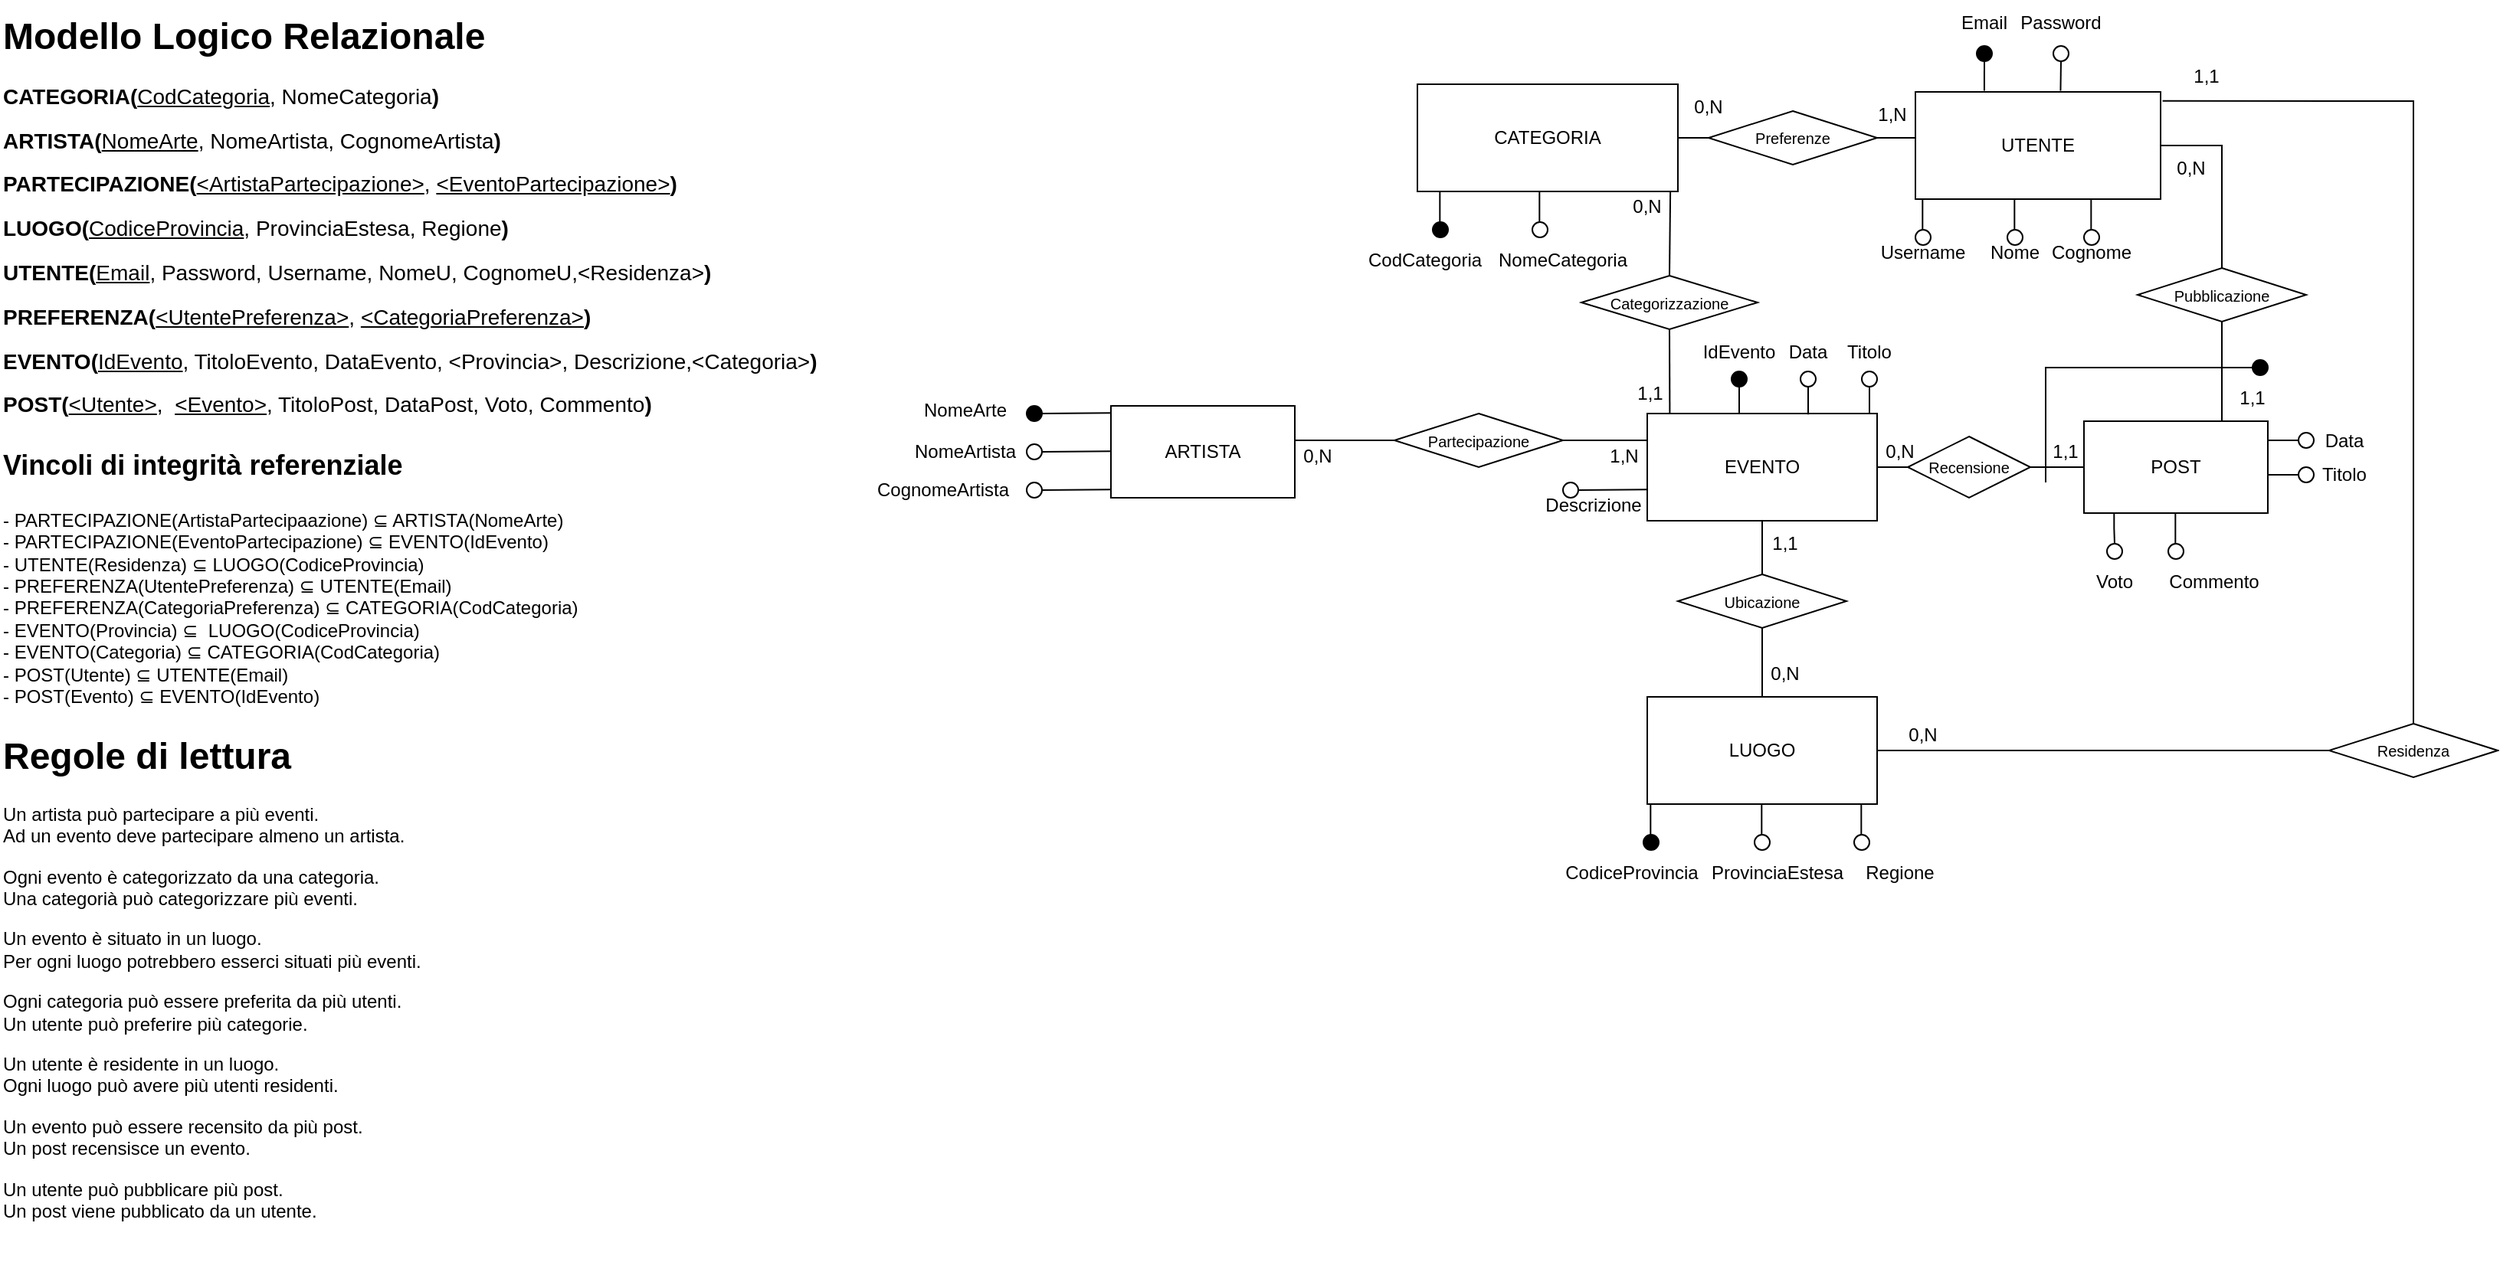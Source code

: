 <mxfile version="26.2.12">
  <diagram name="Pagina-1" id="BPavdeduB72e0fLUwRKr">
    <mxGraphModel dx="2043" dy="460" grid="1" gridSize="10" guides="1" tooltips="1" connect="1" arrows="1" fold="1" page="1" pageScale="1" pageWidth="1169" pageHeight="827" math="0" shadow="0">
      <root>
        <mxCell id="0" />
        <mxCell id="1" parent="0" />
        <mxCell id="Yd3ec5MEqcawKA09kIlU-3" value="EVENTO" style="whiteSpace=wrap;html=1;align=center;" parent="1" vertex="1">
          <mxGeometry x="415" y="345" width="150" height="70" as="geometry" />
        </mxCell>
        <mxCell id="Yd3ec5MEqcawKA09kIlU-7" value="" style="endArrow=none;html=1;rounded=0;entryX=0.7;entryY=0.009;entryDx=0;entryDy=0;entryPerimeter=0;" parent="1" source="Yd3ec5MEqcawKA09kIlU-8" target="Yd3ec5MEqcawKA09kIlU-3" edge="1">
          <mxGeometry width="50" height="50" relative="1" as="geometry">
            <mxPoint x="519.66" y="435" as="sourcePoint" />
            <mxPoint x="519.66" y="415" as="targetPoint" />
            <Array as="points" />
          </mxGeometry>
        </mxCell>
        <mxCell id="Yd3ec5MEqcawKA09kIlU-8" value="" style="ellipse;whiteSpace=wrap;html=1;aspect=fixed;" parent="1" vertex="1">
          <mxGeometry x="515" y="317.5" width="10" height="10" as="geometry" />
        </mxCell>
        <mxCell id="Yd3ec5MEqcawKA09kIlU-9" value="Data" style="text;html=1;align=center;verticalAlign=middle;whiteSpace=wrap;rounded=0;" parent="1" vertex="1">
          <mxGeometry x="490" y="290" width="60" height="30" as="geometry" />
        </mxCell>
        <mxCell id="Yd3ec5MEqcawKA09kIlU-10" value="" style="endArrow=none;html=1;rounded=0;" parent="1" edge="1">
          <mxGeometry width="50" height="50" relative="1" as="geometry">
            <mxPoint x="560" y="345" as="sourcePoint" />
            <mxPoint x="560" y="325" as="targetPoint" />
            <Array as="points">
              <mxPoint x="560" y="335" />
            </Array>
          </mxGeometry>
        </mxCell>
        <mxCell id="Yd3ec5MEqcawKA09kIlU-11" value="" style="ellipse;whiteSpace=wrap;html=1;aspect=fixed;" parent="1" vertex="1">
          <mxGeometry x="555" y="317.5" width="10" height="10" as="geometry" />
        </mxCell>
        <mxCell id="Yd3ec5MEqcawKA09kIlU-12" value="Titolo" style="text;html=1;align=center;verticalAlign=middle;whiteSpace=wrap;rounded=0;" parent="1" vertex="1">
          <mxGeometry x="530" y="290" width="60" height="30" as="geometry" />
        </mxCell>
        <mxCell id="Yd3ec5MEqcawKA09kIlU-13" value="CATEGORIA" style="rounded=0;whiteSpace=wrap;html=1;" parent="1" vertex="1">
          <mxGeometry x="265" y="130" width="170" height="70" as="geometry" />
        </mxCell>
        <mxCell id="Yd3ec5MEqcawKA09kIlU-14" value="" style="endArrow=none;html=1;rounded=0;" parent="1" edge="1">
          <mxGeometry width="50" height="50" relative="1" as="geometry">
            <mxPoint x="279.66" y="220" as="sourcePoint" />
            <mxPoint x="279.66" y="200" as="targetPoint" />
            <Array as="points">
              <mxPoint x="279.66" y="210" />
            </Array>
          </mxGeometry>
        </mxCell>
        <mxCell id="Yd3ec5MEqcawKA09kIlU-15" value="" style="ellipse;whiteSpace=wrap;html=1;aspect=fixed;gradientColor=none;fillColor=#000000;" parent="1" vertex="1">
          <mxGeometry x="275" y="220" width="10" height="10" as="geometry" />
        </mxCell>
        <mxCell id="Yd3ec5MEqcawKA09kIlU-16" value="CodCategoria" style="text;html=1;align=center;verticalAlign=middle;whiteSpace=wrap;rounded=0;" parent="1" vertex="1">
          <mxGeometry x="240" y="230" width="60" height="30" as="geometry" />
        </mxCell>
        <mxCell id="Yd3ec5MEqcawKA09kIlU-17" value="" style="endArrow=none;html=1;rounded=0;" parent="1" edge="1">
          <mxGeometry width="50" height="50" relative="1" as="geometry">
            <mxPoint x="344.66" y="220" as="sourcePoint" />
            <mxPoint x="344.66" y="200" as="targetPoint" />
            <Array as="points">
              <mxPoint x="344.66" y="210" />
            </Array>
          </mxGeometry>
        </mxCell>
        <mxCell id="Yd3ec5MEqcawKA09kIlU-18" value="" style="ellipse;whiteSpace=wrap;html=1;aspect=fixed;" parent="1" vertex="1">
          <mxGeometry x="340" y="220" width="10" height="10" as="geometry" />
        </mxCell>
        <mxCell id="Yd3ec5MEqcawKA09kIlU-19" value="NomeCategoria" style="text;html=1;align=center;verticalAlign=middle;whiteSpace=wrap;rounded=0;" parent="1" vertex="1">
          <mxGeometry x="330" y="230" width="60" height="30" as="geometry" />
        </mxCell>
        <mxCell id="Yd3ec5MEqcawKA09kIlU-20" value="UTENTE" style="rounded=0;whiteSpace=wrap;html=1;" parent="1" vertex="1">
          <mxGeometry x="590" y="135" width="160" height="70" as="geometry" />
        </mxCell>
        <mxCell id="Yd3ec5MEqcawKA09kIlU-21" value="" style="endArrow=none;html=1;rounded=0;" parent="1" edge="1">
          <mxGeometry width="50" height="50" relative="1" as="geometry">
            <mxPoint x="475" y="345" as="sourcePoint" />
            <mxPoint x="475" y="325" as="targetPoint" />
            <Array as="points">
              <mxPoint x="475" y="335" />
              <mxPoint x="475" y="330" />
            </Array>
          </mxGeometry>
        </mxCell>
        <mxCell id="Yd3ec5MEqcawKA09kIlU-22" value="" style="ellipse;whiteSpace=wrap;html=1;aspect=fixed;gradientColor=none;fillColor=#000000;" parent="1" vertex="1">
          <mxGeometry x="470" y="317.5" width="10" height="10" as="geometry" />
        </mxCell>
        <mxCell id="Yd3ec5MEqcawKA09kIlU-24" value="" style="ellipse;whiteSpace=wrap;html=1;aspect=fixed;" parent="1" vertex="1">
          <mxGeometry x="360" y="390" width="10" height="10" as="geometry" />
        </mxCell>
        <mxCell id="Yd3ec5MEqcawKA09kIlU-26" value="" style="endArrow=none;html=1;rounded=0;entryX=0;entryY=0.562;entryDx=0;entryDy=0;entryPerimeter=0;exitX=1;exitY=0.5;exitDx=0;exitDy=0;" parent="1" source="Yd3ec5MEqcawKA09kIlU-24" edge="1">
          <mxGeometry width="50" height="50" relative="1" as="geometry">
            <mxPoint x="380" y="395.33" as="sourcePoint" />
            <mxPoint x="415" y="394.67" as="targetPoint" />
          </mxGeometry>
        </mxCell>
        <mxCell id="Yd3ec5MEqcawKA09kIlU-27" value="Descrizione" style="text;html=1;align=center;verticalAlign=middle;whiteSpace=wrap;rounded=0;" parent="1" vertex="1">
          <mxGeometry x="350" y="390" width="60" height="30" as="geometry" />
        </mxCell>
        <mxCell id="Yd3ec5MEqcawKA09kIlU-28" value="IdEvento" style="text;html=1;align=center;verticalAlign=middle;whiteSpace=wrap;rounded=0;" parent="1" vertex="1">
          <mxGeometry x="445" y="290" width="60" height="30" as="geometry" />
        </mxCell>
        <mxCell id="Yd3ec5MEqcawKA09kIlU-29" value="" style="endArrow=none;html=1;rounded=0;" parent="1" edge="1">
          <mxGeometry width="50" height="50" relative="1" as="geometry">
            <mxPoint x="594.66" y="225" as="sourcePoint" />
            <mxPoint x="594.66" y="205" as="targetPoint" />
            <Array as="points">
              <mxPoint x="594.66" y="215" />
            </Array>
          </mxGeometry>
        </mxCell>
        <mxCell id="Yd3ec5MEqcawKA09kIlU-30" value="" style="ellipse;whiteSpace=wrap;html=1;aspect=fixed;" parent="1" vertex="1">
          <mxGeometry x="590" y="225" width="10" height="10" as="geometry" />
        </mxCell>
        <mxCell id="Yd3ec5MEqcawKA09kIlU-31" value="Username" style="text;html=1;align=center;verticalAlign=middle;whiteSpace=wrap;rounded=0;" parent="1" vertex="1">
          <mxGeometry x="565" y="225" width="60" height="30" as="geometry" />
        </mxCell>
        <mxCell id="Yd3ec5MEqcawKA09kIlU-32" value="" style="endArrow=none;html=1;rounded=0;" parent="1" edge="1">
          <mxGeometry width="50" height="50" relative="1" as="geometry">
            <mxPoint x="654.66" y="225" as="sourcePoint" />
            <mxPoint x="654.66" y="205" as="targetPoint" />
            <Array as="points">
              <mxPoint x="654.66" y="215" />
            </Array>
          </mxGeometry>
        </mxCell>
        <mxCell id="Yd3ec5MEqcawKA09kIlU-33" value="" style="ellipse;whiteSpace=wrap;html=1;aspect=fixed;" parent="1" vertex="1">
          <mxGeometry x="650" y="225" width="10" height="10" as="geometry" />
        </mxCell>
        <mxCell id="Yd3ec5MEqcawKA09kIlU-34" value="" style="endArrow=none;html=1;rounded=0;" parent="1" edge="1">
          <mxGeometry width="50" height="50" relative="1" as="geometry">
            <mxPoint x="704.66" y="225" as="sourcePoint" />
            <mxPoint x="704.66" y="205" as="targetPoint" />
            <Array as="points">
              <mxPoint x="704.66" y="215" />
            </Array>
          </mxGeometry>
        </mxCell>
        <mxCell id="Yd3ec5MEqcawKA09kIlU-35" value="" style="ellipse;whiteSpace=wrap;html=1;aspect=fixed;" parent="1" vertex="1">
          <mxGeometry x="700" y="225" width="10" height="10" as="geometry" />
        </mxCell>
        <mxCell id="Yd3ec5MEqcawKA09kIlU-36" value="Nome" style="text;html=1;align=center;verticalAlign=middle;whiteSpace=wrap;rounded=0;" parent="1" vertex="1">
          <mxGeometry x="625" y="225" width="60" height="30" as="geometry" />
        </mxCell>
        <mxCell id="Yd3ec5MEqcawKA09kIlU-37" value="Cognome" style="text;html=1;align=center;verticalAlign=middle;whiteSpace=wrap;rounded=0;" parent="1" vertex="1">
          <mxGeometry x="675" y="225" width="60" height="30" as="geometry" />
        </mxCell>
        <mxCell id="Yd3ec5MEqcawKA09kIlU-40" value="" style="ellipse;whiteSpace=wrap;html=1;aspect=fixed;" parent="1" vertex="1">
          <mxGeometry x="680" y="105" width="10" height="10" as="geometry" />
        </mxCell>
        <mxCell id="Yd3ec5MEqcawKA09kIlU-41" value="Password" style="text;html=1;align=center;verticalAlign=middle;whiteSpace=wrap;rounded=0;" parent="1" vertex="1">
          <mxGeometry x="655" y="75" width="60" height="30" as="geometry" />
        </mxCell>
        <mxCell id="Yd3ec5MEqcawKA09kIlU-42" value="" style="ellipse;whiteSpace=wrap;html=1;aspect=fixed;fillColor=#000000;" parent="1" vertex="1">
          <mxGeometry x="630" y="105" width="10" height="10" as="geometry" />
        </mxCell>
        <mxCell id="Yd3ec5MEqcawKA09kIlU-43" value="Email" style="text;html=1;align=center;verticalAlign=middle;whiteSpace=wrap;rounded=0;" parent="1" vertex="1">
          <mxGeometry x="605" y="75" width="60" height="30" as="geometry" />
        </mxCell>
        <mxCell id="Yd3ec5MEqcawKA09kIlU-44" value="" style="endArrow=none;html=1;rounded=0;entryX=0.5;entryY=1;entryDx=0;entryDy=0;exitX=0.592;exitY=-0.01;exitDx=0;exitDy=0;exitPerimeter=0;" parent="1" source="Yd3ec5MEqcawKA09kIlU-20" target="Yd3ec5MEqcawKA09kIlU-40" edge="1">
          <mxGeometry width="50" height="50" relative="1" as="geometry">
            <mxPoint x="710" y="175" as="sourcePoint" />
            <mxPoint x="760" y="125" as="targetPoint" />
          </mxGeometry>
        </mxCell>
        <mxCell id="Yd3ec5MEqcawKA09kIlU-45" value="" style="endArrow=none;html=1;rounded=0;entryX=0.5;entryY=1;entryDx=0;entryDy=0;exitX=0.281;exitY=-0.01;exitDx=0;exitDy=0;exitPerimeter=0;" parent="1" source="Yd3ec5MEqcawKA09kIlU-20" target="Yd3ec5MEqcawKA09kIlU-42" edge="1">
          <mxGeometry width="50" height="50" relative="1" as="geometry">
            <mxPoint x="710" y="175" as="sourcePoint" />
            <mxPoint x="760" y="125" as="targetPoint" />
          </mxGeometry>
        </mxCell>
        <mxCell id="Yd3ec5MEqcawKA09kIlU-46" value="POST" style="rounded=0;whiteSpace=wrap;html=1;" parent="1" vertex="1">
          <mxGeometry x="700" y="350" width="120" height="60" as="geometry" />
        </mxCell>
        <mxCell id="Yd3ec5MEqcawKA09kIlU-47" value="Voto" style="text;html=1;align=center;verticalAlign=middle;whiteSpace=wrap;rounded=0;" parent="1" vertex="1">
          <mxGeometry x="690" y="440" width="60" height="30" as="geometry" />
        </mxCell>
        <mxCell id="Yd3ec5MEqcawKA09kIlU-49" value="Data" style="text;html=1;align=center;verticalAlign=middle;whiteSpace=wrap;rounded=0;" parent="1" vertex="1">
          <mxGeometry x="840" y="347.5" width="60" height="30" as="geometry" />
        </mxCell>
        <mxCell id="Yd3ec5MEqcawKA09kIlU-52" value="" style="endArrow=none;html=1;rounded=0;" parent="1" source="Yd3ec5MEqcawKA09kIlU-53" edge="1">
          <mxGeometry width="50" height="50" relative="1" as="geometry">
            <mxPoint x="719.66" y="430" as="sourcePoint" />
            <mxPoint x="719.66" y="410" as="targetPoint" />
            <Array as="points">
              <mxPoint x="719.66" y="420" />
            </Array>
          </mxGeometry>
        </mxCell>
        <mxCell id="Yd3ec5MEqcawKA09kIlU-53" value="" style="ellipse;whiteSpace=wrap;html=1;aspect=fixed;" parent="1" vertex="1">
          <mxGeometry x="715" y="430" width="10" height="10" as="geometry" />
        </mxCell>
        <mxCell id="Yd3ec5MEqcawKA09kIlU-54" value="" style="endArrow=none;html=1;rounded=0;" parent="1" edge="1">
          <mxGeometry width="50" height="50" relative="1" as="geometry">
            <mxPoint x="759.66" y="430" as="sourcePoint" />
            <mxPoint x="759.66" y="410" as="targetPoint" />
            <Array as="points">
              <mxPoint x="759.66" y="420" />
            </Array>
          </mxGeometry>
        </mxCell>
        <mxCell id="Yd3ec5MEqcawKA09kIlU-55" value="" style="ellipse;whiteSpace=wrap;html=1;aspect=fixed;" parent="1" vertex="1">
          <mxGeometry x="755" y="430" width="10" height="10" as="geometry" />
        </mxCell>
        <mxCell id="Yd3ec5MEqcawKA09kIlU-56" value="ARTISTA" style="rounded=0;whiteSpace=wrap;html=1;" parent="1" vertex="1">
          <mxGeometry x="65" y="340" width="120" height="60" as="geometry" />
        </mxCell>
        <mxCell id="Yd3ec5MEqcawKA09kIlU-57" value="NomeArtista" style="text;html=1;align=center;verticalAlign=middle;whiteSpace=wrap;rounded=0;" parent="1" vertex="1">
          <mxGeometry x="-60" y="355" width="60" height="30" as="geometry" />
        </mxCell>
        <mxCell id="Yd3ec5MEqcawKA09kIlU-58" value="CognomeArtista" style="text;html=1;align=center;verticalAlign=middle;resizable=0;points=[];autosize=1;strokeColor=none;fillColor=none;" parent="1" vertex="1">
          <mxGeometry x="-100" y="380" width="110" height="30" as="geometry" />
        </mxCell>
        <mxCell id="Yd3ec5MEqcawKA09kIlU-59" value="&lt;div&gt;NomeArte&lt;/div&gt;" style="text;html=1;align=center;verticalAlign=middle;whiteSpace=wrap;rounded=0;" parent="1" vertex="1">
          <mxGeometry x="-60" y="327.5" width="60" height="30" as="geometry" />
        </mxCell>
        <mxCell id="Yd3ec5MEqcawKA09kIlU-60" value="" style="ellipse;whiteSpace=wrap;html=1;aspect=fixed;fillColor=#000000;" parent="1" vertex="1">
          <mxGeometry x="10" y="340" width="10" height="10" as="geometry" />
        </mxCell>
        <mxCell id="Yd3ec5MEqcawKA09kIlU-61" value="" style="endArrow=none;html=1;rounded=0;entryX=0;entryY=0.562;entryDx=0;entryDy=0;entryPerimeter=0;exitX=1;exitY=0.5;exitDx=0;exitDy=0;" parent="1" source="Yd3ec5MEqcawKA09kIlU-60" edge="1">
          <mxGeometry width="50" height="50" relative="1" as="geometry">
            <mxPoint x="30" y="345.33" as="sourcePoint" />
            <mxPoint x="65" y="344.67" as="targetPoint" />
          </mxGeometry>
        </mxCell>
        <mxCell id="Yd3ec5MEqcawKA09kIlU-62" value="" style="ellipse;whiteSpace=wrap;html=1;aspect=fixed;" parent="1" vertex="1">
          <mxGeometry x="10" y="365" width="10" height="10" as="geometry" />
        </mxCell>
        <mxCell id="Yd3ec5MEqcawKA09kIlU-63" value="" style="endArrow=none;html=1;rounded=0;entryX=0;entryY=0.562;entryDx=0;entryDy=0;entryPerimeter=0;exitX=1;exitY=0.5;exitDx=0;exitDy=0;" parent="1" source="Yd3ec5MEqcawKA09kIlU-62" edge="1">
          <mxGeometry width="50" height="50" relative="1" as="geometry">
            <mxPoint x="30" y="370.33" as="sourcePoint" />
            <mxPoint x="65" y="369.67" as="targetPoint" />
          </mxGeometry>
        </mxCell>
        <mxCell id="Yd3ec5MEqcawKA09kIlU-64" value="" style="ellipse;whiteSpace=wrap;html=1;aspect=fixed;" parent="1" vertex="1">
          <mxGeometry x="10" y="390" width="10" height="10" as="geometry" />
        </mxCell>
        <mxCell id="Yd3ec5MEqcawKA09kIlU-65" value="" style="endArrow=none;html=1;rounded=0;entryX=0;entryY=0.562;entryDx=0;entryDy=0;entryPerimeter=0;exitX=1;exitY=0.5;exitDx=0;exitDy=0;" parent="1" source="Yd3ec5MEqcawKA09kIlU-64" edge="1">
          <mxGeometry width="50" height="50" relative="1" as="geometry">
            <mxPoint x="30" y="395.33" as="sourcePoint" />
            <mxPoint x="65" y="394.67" as="targetPoint" />
          </mxGeometry>
        </mxCell>
        <mxCell id="Yd3ec5MEqcawKA09kIlU-66" value="Partecipazione" style="rhombus;whiteSpace=wrap;html=1;fontSize=10;" parent="1" vertex="1">
          <mxGeometry x="250" y="345" width="110" height="35" as="geometry" />
        </mxCell>
        <mxCell id="Yd3ec5MEqcawKA09kIlU-68" value="" style="endArrow=none;html=1;rounded=0;entryX=0;entryY=0.25;entryDx=0;entryDy=0;exitX=1;exitY=0.5;exitDx=0;exitDy=0;" parent="1" source="Yd3ec5MEqcawKA09kIlU-66" target="Yd3ec5MEqcawKA09kIlU-3" edge="1">
          <mxGeometry width="50" height="50" relative="1" as="geometry">
            <mxPoint x="350" y="360" as="sourcePoint" />
            <mxPoint x="400" y="310" as="targetPoint" />
          </mxGeometry>
        </mxCell>
        <mxCell id="Yd3ec5MEqcawKA09kIlU-69" value="" style="endArrow=none;html=1;rounded=0;exitX=0;exitY=0.5;exitDx=0;exitDy=0;entryX=1.003;entryY=0.376;entryDx=0;entryDy=0;entryPerimeter=0;" parent="1" source="Yd3ec5MEqcawKA09kIlU-66" target="Yd3ec5MEqcawKA09kIlU-56" edge="1">
          <mxGeometry width="50" height="50" relative="1" as="geometry">
            <mxPoint x="215" y="362.5" as="sourcePoint" />
            <mxPoint x="430" y="260" as="targetPoint" />
          </mxGeometry>
        </mxCell>
        <mxCell id="Yd3ec5MEqcawKA09kIlU-70" value="0,N" style="text;html=1;align=center;verticalAlign=middle;whiteSpace=wrap;rounded=0;" parent="1" vertex="1">
          <mxGeometry x="170" y="357.5" width="60" height="30" as="geometry" />
        </mxCell>
        <mxCell id="Yd3ec5MEqcawKA09kIlU-71" value="1,N" style="text;html=1;align=center;verticalAlign=middle;whiteSpace=wrap;rounded=0;" parent="1" vertex="1">
          <mxGeometry x="370" y="357.5" width="60" height="30" as="geometry" />
        </mxCell>
        <mxCell id="Yd3ec5MEqcawKA09kIlU-72" value="Categorizzazione" style="rhombus;whiteSpace=wrap;html=1;fontSize=10;" parent="1" vertex="1">
          <mxGeometry x="372" y="255" width="115" height="35" as="geometry" />
        </mxCell>
        <mxCell id="Yd3ec5MEqcawKA09kIlU-73" value="" style="endArrow=none;html=1;rounded=0;exitX=0.5;exitY=1;exitDx=0;exitDy=0;entryX=0.098;entryY=-0.007;entryDx=0;entryDy=0;entryPerimeter=0;" parent="1" source="Yd3ec5MEqcawKA09kIlU-72" target="Yd3ec5MEqcawKA09kIlU-3" edge="1">
          <mxGeometry width="50" height="50" relative="1" as="geometry">
            <mxPoint x="440" y="310" as="sourcePoint" />
            <mxPoint x="460" y="340" as="targetPoint" />
          </mxGeometry>
        </mxCell>
        <mxCell id="Yd3ec5MEqcawKA09kIlU-74" value="" style="endArrow=none;html=1;rounded=0;exitX=0.5;exitY=0;exitDx=0;exitDy=0;entryX=0.971;entryY=1.002;entryDx=0;entryDy=0;entryPerimeter=0;" parent="1" source="Yd3ec5MEqcawKA09kIlU-72" target="Yd3ec5MEqcawKA09kIlU-13" edge="1">
          <mxGeometry width="50" height="50" relative="1" as="geometry">
            <mxPoint x="440" y="310" as="sourcePoint" />
            <mxPoint x="410" y="220" as="targetPoint" />
          </mxGeometry>
        </mxCell>
        <mxCell id="Yd3ec5MEqcawKA09kIlU-75" value="0,N" style="text;html=1;align=center;verticalAlign=middle;whiteSpace=wrap;rounded=0;" parent="1" vertex="1">
          <mxGeometry x="385" y="195" width="60" height="30" as="geometry" />
        </mxCell>
        <mxCell id="Yd3ec5MEqcawKA09kIlU-76" value="1,1" style="text;html=1;align=center;verticalAlign=middle;whiteSpace=wrap;rounded=0;" parent="1" vertex="1">
          <mxGeometry x="387" y="317" width="60" height="30" as="geometry" />
        </mxCell>
        <mxCell id="Yd3ec5MEqcawKA09kIlU-77" value="&lt;font size=&quot;1&quot;&gt;Preferenze&lt;/font&gt;" style="rhombus;whiteSpace=wrap;html=1;" parent="1" vertex="1">
          <mxGeometry x="455" y="147.5" width="110" height="35" as="geometry" />
        </mxCell>
        <mxCell id="Yd3ec5MEqcawKA09kIlU-78" value="" style="endArrow=none;html=1;rounded=0;entryX=0;entryY=0.5;entryDx=0;entryDy=0;exitX=1;exitY=0.5;exitDx=0;exitDy=0;" parent="1" source="Yd3ec5MEqcawKA09kIlU-13" target="Yd3ec5MEqcawKA09kIlU-77" edge="1">
          <mxGeometry width="50" height="50" relative="1" as="geometry">
            <mxPoint x="440" y="170" as="sourcePoint" />
            <mxPoint x="490" y="140" as="targetPoint" />
          </mxGeometry>
        </mxCell>
        <mxCell id="Yd3ec5MEqcawKA09kIlU-79" value="" style="endArrow=none;html=1;rounded=0;entryX=0.75;entryY=1;entryDx=0;entryDy=0;exitX=1;exitY=0.5;exitDx=0;exitDy=0;" parent="1" source="Yd3ec5MEqcawKA09kIlU-77" target="Yd3ec5MEqcawKA09kIlU-81" edge="1">
          <mxGeometry width="50" height="50" relative="1" as="geometry">
            <mxPoint x="440" y="190" as="sourcePoint" />
            <mxPoint x="490" y="140" as="targetPoint" />
          </mxGeometry>
        </mxCell>
        <mxCell id="Yd3ec5MEqcawKA09kIlU-81" value="1,N" style="text;html=1;align=center;verticalAlign=middle;whiteSpace=wrap;rounded=0;" parent="1" vertex="1">
          <mxGeometry x="545" y="135" width="60" height="30" as="geometry" />
        </mxCell>
        <mxCell id="Yd3ec5MEqcawKA09kIlU-82" value="0,N" style="text;html=1;align=center;verticalAlign=middle;whiteSpace=wrap;rounded=0;" parent="1" vertex="1">
          <mxGeometry x="425" y="130" width="60" height="30" as="geometry" />
        </mxCell>
        <mxCell id="Yd3ec5MEqcawKA09kIlU-83" value="" style="endArrow=none;html=1;rounded=0;entryX=1;entryY=0.5;entryDx=0;entryDy=0;exitX=0.5;exitY=0;exitDx=0;exitDy=0;" parent="1" source="Yd3ec5MEqcawKA09kIlU-84" target="Yd3ec5MEqcawKA09kIlU-20" edge="1">
          <mxGeometry width="50" height="50" relative="1" as="geometry">
            <mxPoint x="770" y="257.5" as="sourcePoint" />
            <mxPoint x="770" y="202.5" as="targetPoint" />
            <Array as="points">
              <mxPoint x="790" y="210" />
              <mxPoint x="790" y="170" />
            </Array>
          </mxGeometry>
        </mxCell>
        <mxCell id="Yd3ec5MEqcawKA09kIlU-84" value="Pubblicazione" style="rhombus;whiteSpace=wrap;html=1;fontSize=10;" parent="1" vertex="1">
          <mxGeometry x="735" y="250" width="110" height="35" as="geometry" />
        </mxCell>
        <mxCell id="Yd3ec5MEqcawKA09kIlU-85" value="" style="endArrow=none;html=1;rounded=0;entryX=0.5;entryY=1;entryDx=0;entryDy=0;exitX=0.75;exitY=0;exitDx=0;exitDy=0;" parent="1" source="Yd3ec5MEqcawKA09kIlU-46" target="Yd3ec5MEqcawKA09kIlU-84" edge="1">
          <mxGeometry width="50" height="50" relative="1" as="geometry">
            <mxPoint x="460" y="310" as="sourcePoint" />
            <mxPoint x="510" y="260" as="targetPoint" />
          </mxGeometry>
        </mxCell>
        <mxCell id="Yd3ec5MEqcawKA09kIlU-86" value="0,N" style="text;html=1;align=center;verticalAlign=middle;whiteSpace=wrap;rounded=0;" parent="1" vertex="1">
          <mxGeometry x="740" y="170" width="60" height="30" as="geometry" />
        </mxCell>
        <mxCell id="Yd3ec5MEqcawKA09kIlU-87" value="1,1" style="text;html=1;align=center;verticalAlign=middle;whiteSpace=wrap;rounded=0;" parent="1" vertex="1">
          <mxGeometry x="780" y="320" width="60" height="30" as="geometry" />
        </mxCell>
        <mxCell id="Yd3ec5MEqcawKA09kIlU-88" value="Recensione" style="rhombus;whiteSpace=wrap;html=1;fontSize=10;" parent="1" vertex="1">
          <mxGeometry x="585" y="360" width="80" height="40" as="geometry" />
        </mxCell>
        <mxCell id="Yd3ec5MEqcawKA09kIlU-89" value="" style="endArrow=none;html=1;rounded=0;entryX=0;entryY=0.5;entryDx=0;entryDy=0;exitX=1;exitY=0.5;exitDx=0;exitDy=0;" parent="1" source="Yd3ec5MEqcawKA09kIlU-3" target="Yd3ec5MEqcawKA09kIlU-88" edge="1">
          <mxGeometry width="50" height="50" relative="1" as="geometry">
            <mxPoint x="565" y="375" as="sourcePoint" />
            <mxPoint x="615" y="325" as="targetPoint" />
          </mxGeometry>
        </mxCell>
        <mxCell id="Yd3ec5MEqcawKA09kIlU-90" value="" style="endArrow=none;html=1;rounded=0;entryX=0;entryY=0.5;entryDx=0;entryDy=0;exitX=1;exitY=0.5;exitDx=0;exitDy=0;" parent="1" source="Yd3ec5MEqcawKA09kIlU-88" target="Yd3ec5MEqcawKA09kIlU-46" edge="1">
          <mxGeometry width="50" height="50" relative="1" as="geometry">
            <mxPoint x="460" y="310" as="sourcePoint" />
            <mxPoint x="510" y="260" as="targetPoint" />
          </mxGeometry>
        </mxCell>
        <mxCell id="Yd3ec5MEqcawKA09kIlU-91" value="0,N" style="text;html=1;align=center;verticalAlign=middle;whiteSpace=wrap;rounded=0;" parent="1" vertex="1">
          <mxGeometry x="550" y="355" width="60" height="30" as="geometry" />
        </mxCell>
        <mxCell id="Yd3ec5MEqcawKA09kIlU-92" value="1,1" style="text;html=1;align=center;verticalAlign=middle;whiteSpace=wrap;rounded=0;" parent="1" vertex="1">
          <mxGeometry x="658" y="355" width="60" height="30" as="geometry" />
        </mxCell>
        <mxCell id="938fc45sM32lBM4DSNiJ-3" style="edgeStyle=orthogonalEdgeStyle;rounded=0;orthogonalLoop=1;jettySize=auto;html=1;strokeColor=default;endArrow=none;startFill=0;exitX=0;exitY=0.5;exitDx=0;exitDy=0;" parent="1" source="Yd3ec5MEqcawKA09kIlU-96" edge="1">
          <mxGeometry relative="1" as="geometry">
            <mxPoint x="675" y="390" as="targetPoint" />
            <mxPoint x="805" y="315" as="sourcePoint" />
            <Array as="points">
              <mxPoint x="675" y="315" />
            </Array>
          </mxGeometry>
        </mxCell>
        <mxCell id="Yd3ec5MEqcawKA09kIlU-96" value="" style="ellipse;whiteSpace=wrap;html=1;aspect=fixed;gradientColor=none;fillColor=#000000;" parent="1" vertex="1">
          <mxGeometry x="810" y="310" width="10" height="10" as="geometry" />
        </mxCell>
        <mxCell id="n2EDyQ87mNhJLRuswoGE-5" value="" style="ellipse;whiteSpace=wrap;html=1;aspect=fixed;" parent="1" vertex="1">
          <mxGeometry x="840" y="357.5" width="10" height="10" as="geometry" />
        </mxCell>
        <mxCell id="n2EDyQ87mNhJLRuswoGE-7" style="edgeStyle=orthogonalEdgeStyle;rounded=0;orthogonalLoop=1;jettySize=auto;html=1;exitX=0;exitY=0.5;exitDx=0;exitDy=0;entryX=1;entryY=0.224;entryDx=0;entryDy=0;entryPerimeter=0;endArrow=none;endFill=1;startFill=0;" parent="1" source="n2EDyQ87mNhJLRuswoGE-5" target="Yd3ec5MEqcawKA09kIlU-46" edge="1">
          <mxGeometry relative="1" as="geometry" />
        </mxCell>
        <mxCell id="n2EDyQ87mNhJLRuswoGE-8" value="Commento" style="text;html=1;align=center;verticalAlign=middle;whiteSpace=wrap;rounded=0;" parent="1" vertex="1">
          <mxGeometry x="755" y="440" width="60" height="30" as="geometry" />
        </mxCell>
        <mxCell id="n2EDyQ87mNhJLRuswoGE-9" value="" style="ellipse;whiteSpace=wrap;html=1;aspect=fixed;" parent="1" vertex="1">
          <mxGeometry x="840" y="380" width="10" height="10" as="geometry" />
        </mxCell>
        <mxCell id="n2EDyQ87mNhJLRuswoGE-11" style="edgeStyle=orthogonalEdgeStyle;rounded=0;orthogonalLoop=1;jettySize=auto;html=1;exitX=0;exitY=0.5;exitDx=0;exitDy=0;entryX=1;entryY=0.583;entryDx=0;entryDy=0;entryPerimeter=0;endArrow=none;startFill=0;" parent="1" source="n2EDyQ87mNhJLRuswoGE-9" target="Yd3ec5MEqcawKA09kIlU-46" edge="1">
          <mxGeometry relative="1" as="geometry" />
        </mxCell>
        <mxCell id="n2EDyQ87mNhJLRuswoGE-12" value="Titolo" style="text;html=1;align=center;verticalAlign=middle;whiteSpace=wrap;rounded=0;" parent="1" vertex="1">
          <mxGeometry x="840" y="370" width="60" height="30" as="geometry" />
        </mxCell>
        <mxCell id="nyTE3nNk2qfu4w0mPA65-1" value="&lt;h1 style=&quot;margin-top: 0px;&quot;&gt;Modello Logico Relazionale&lt;/h1&gt;&lt;p&gt;&lt;font style=&quot;font-size: 14px;&quot;&gt;&lt;b&gt;CATEGORIA(&lt;/b&gt;&lt;u&gt;CodCategoria&lt;/u&gt;, NomeCategoria&lt;b&gt;)&lt;/b&gt;&lt;b&gt;&lt;/b&gt;&lt;/font&gt;&lt;/p&gt;&lt;p&gt;&lt;font style=&quot;font-size: 14px;&quot;&gt;&lt;b&gt;ARTISTA(&lt;/b&gt;&lt;u&gt;NomeArte&lt;/u&gt;, NomeArtista, CognomeArtista&lt;b&gt;)&lt;/b&gt;&lt;/font&gt;&lt;/p&gt;&lt;p&gt;&lt;font style=&quot;font-size: 14px;&quot;&gt;&lt;b&gt;PARTECIPAZIONE(&lt;/b&gt;&lt;u&gt;&amp;lt;ArtistaPartecipazione&amp;gt;&lt;/u&gt;, &lt;u&gt;&amp;lt;EventoPartecipazione&amp;gt;&lt;/u&gt;&lt;/font&gt;&lt;b style=&quot;font-size: 14px; background-color: transparent; color: light-dark(rgb(0, 0, 0), rgb(255, 255, 255));&quot;&gt;)&lt;/b&gt;&lt;/p&gt;&lt;p&gt;&lt;b style=&quot;font-size: 14px;&quot;&gt;LUOGO(&lt;/b&gt;&lt;u style=&quot;font-size: 14px;&quot;&gt;CodiceProvincia&lt;/u&gt;&lt;span style=&quot;font-size: 14px;&quot;&gt;, ProvinciaEstesa, Regione&lt;/span&gt;&lt;b style=&quot;font-size: 14px;&quot;&gt;)&lt;/b&gt;&lt;b style=&quot;font-size: 14px; background-color: transparent; color: light-dark(rgb(0, 0, 0), rgb(255, 255, 255));&quot;&gt;&lt;/b&gt;&lt;/p&gt;&lt;p&gt;&lt;font style=&quot;font-size: 14px;&quot;&gt;&lt;b&gt;UTENTE(&lt;/b&gt;&lt;u&gt;Email&lt;/u&gt;, Password, Username, NomeU, CognomeU,&amp;lt;Residenza&amp;gt;&lt;b&gt;)&lt;/b&gt;&lt;/font&gt;&lt;/p&gt;&lt;p&gt;&lt;span style=&quot;font-size: 14px;&quot;&gt;&lt;b&gt;PREFERENZA(&lt;/b&gt;&lt;u&gt;&amp;lt;UtentePreferenza&amp;gt;&lt;/u&gt;, &lt;u&gt;&amp;lt;CategoriaPreferenza&amp;gt;&lt;/u&gt;&lt;b&gt;)&lt;/b&gt;&lt;/span&gt;&lt;/p&gt;&lt;p&gt;&lt;font style=&quot;font-size: 14px;&quot;&gt;&lt;b&gt;EVENTO(&lt;/b&gt;&lt;u&gt;IdEvento&lt;/u&gt;, TitoloEvento, DataEvento, &amp;lt;Provincia&amp;gt;, Descrizione,&amp;lt;Categoria&amp;gt;&lt;b&gt;)&lt;/b&gt;&lt;/font&gt;&lt;/p&gt;&lt;p&gt;&lt;font style=&quot;font-size: 14px;&quot;&gt;&lt;b&gt;POST(&lt;/b&gt;&lt;u&gt;&amp;lt;Utente&amp;gt;&lt;/u&gt;,&amp;nbsp; &lt;u&gt;&amp;lt;Evento&amp;gt;&lt;/u&gt;, TitoloPost, DataPost, Voto, Commento&lt;b&gt;)&lt;br&gt;&lt;/b&gt;&lt;/font&gt;&lt;/p&gt;&lt;p&gt;&lt;br&gt;&lt;/p&gt;&lt;p&gt;&lt;br&gt;&lt;/p&gt;" style="text;html=1;whiteSpace=wrap;overflow=hidden;rounded=0;" parent="1" vertex="1">
          <mxGeometry x="-660" y="77.5" width="630" height="290" as="geometry" />
        </mxCell>
        <mxCell id="8mOL9f4rSlKWJENNrVKu-2" value="LUOGO" style="whiteSpace=wrap;html=1;align=center;" parent="1" vertex="1">
          <mxGeometry x="415" y="530" width="150" height="70" as="geometry" />
        </mxCell>
        <mxCell id="8mOL9f4rSlKWJENNrVKu-4" value="Ubicazione" style="rhombus;whiteSpace=wrap;html=1;fontSize=10;" parent="1" vertex="1">
          <mxGeometry x="435" y="450" width="110" height="35" as="geometry" />
        </mxCell>
        <mxCell id="8mOL9f4rSlKWJENNrVKu-7" value="" style="endArrow=none;html=1;rounded=0;entryX=0.5;entryY=0;entryDx=0;entryDy=0;exitX=0.5;exitY=1;exitDx=0;exitDy=0;" parent="1" source="8mOL9f4rSlKWJENNrVKu-4" target="8mOL9f4rSlKWJENNrVKu-2" edge="1">
          <mxGeometry width="50" height="50" relative="1" as="geometry">
            <mxPoint x="489" y="485" as="sourcePoint" />
            <mxPoint x="490" y="536" as="targetPoint" />
          </mxGeometry>
        </mxCell>
        <mxCell id="8mOL9f4rSlKWJENNrVKu-8" value="" style="endArrow=none;html=1;rounded=0;entryX=0.5;entryY=0;entryDx=0;entryDy=0;" parent="1" source="Yd3ec5MEqcawKA09kIlU-3" target="8mOL9f4rSlKWJENNrVKu-4" edge="1">
          <mxGeometry width="50" height="50" relative="1" as="geometry">
            <mxPoint x="489" y="399" as="sourcePoint" />
            <mxPoint x="490" y="450" as="targetPoint" />
          </mxGeometry>
        </mxCell>
        <mxCell id="8mOL9f4rSlKWJENNrVKu-12" value="" style="endArrow=none;html=1;rounded=0;" parent="1" edge="1">
          <mxGeometry width="50" height="50" relative="1" as="geometry">
            <mxPoint x="417.16" y="620" as="sourcePoint" />
            <mxPoint x="417.16" y="600" as="targetPoint" />
            <Array as="points">
              <mxPoint x="417.16" y="610" />
            </Array>
          </mxGeometry>
        </mxCell>
        <mxCell id="8mOL9f4rSlKWJENNrVKu-13" value="" style="ellipse;whiteSpace=wrap;html=1;aspect=fixed;gradientColor=none;fillColor=#000000;" parent="1" vertex="1">
          <mxGeometry x="412.5" y="620" width="10" height="10" as="geometry" />
        </mxCell>
        <mxCell id="8mOL9f4rSlKWJENNrVKu-14" value="" style="endArrow=none;html=1;rounded=0;" parent="1" edge="1">
          <mxGeometry width="50" height="50" relative="1" as="geometry">
            <mxPoint x="489.66" y="620" as="sourcePoint" />
            <mxPoint x="489.66" y="600" as="targetPoint" />
            <Array as="points">
              <mxPoint x="489.66" y="610" />
            </Array>
          </mxGeometry>
        </mxCell>
        <mxCell id="8mOL9f4rSlKWJENNrVKu-15" value="" style="ellipse;whiteSpace=wrap;html=1;aspect=fixed;" parent="1" vertex="1">
          <mxGeometry x="485" y="620" width="10" height="10" as="geometry" />
        </mxCell>
        <mxCell id="8mOL9f4rSlKWJENNrVKu-16" value="" style="endArrow=none;html=1;rounded=0;" parent="1" edge="1">
          <mxGeometry width="50" height="50" relative="1" as="geometry">
            <mxPoint x="554.66" y="620" as="sourcePoint" />
            <mxPoint x="554.66" y="600" as="targetPoint" />
            <Array as="points">
              <mxPoint x="554.66" y="610" />
            </Array>
          </mxGeometry>
        </mxCell>
        <mxCell id="8mOL9f4rSlKWJENNrVKu-17" value="" style="ellipse;whiteSpace=wrap;html=1;aspect=fixed;" parent="1" vertex="1">
          <mxGeometry x="550" y="620" width="10" height="10" as="geometry" />
        </mxCell>
        <mxCell id="8mOL9f4rSlKWJENNrVKu-20" value="CodiceProvincia" style="text;html=1;align=center;verticalAlign=middle;whiteSpace=wrap;rounded=0;" parent="1" vertex="1">
          <mxGeometry x="375" y="630" width="60" height="30" as="geometry" />
        </mxCell>
        <mxCell id="8mOL9f4rSlKWJENNrVKu-21" value="ProvinciaEstesa" style="text;html=1;align=center;verticalAlign=middle;whiteSpace=wrap;rounded=0;" parent="1" vertex="1">
          <mxGeometry x="470" y="630" width="60" height="30" as="geometry" />
        </mxCell>
        <mxCell id="8mOL9f4rSlKWJENNrVKu-22" value="Regione" style="text;html=1;align=center;verticalAlign=middle;whiteSpace=wrap;rounded=0;" parent="1" vertex="1">
          <mxGeometry x="550" y="630" width="60" height="30" as="geometry" />
        </mxCell>
        <mxCell id="8mOL9f4rSlKWJENNrVKu-23" value="0,N" style="text;html=1;align=center;verticalAlign=middle;whiteSpace=wrap;rounded=0;" parent="1" vertex="1">
          <mxGeometry x="475" y="500" width="60" height="30" as="geometry" />
        </mxCell>
        <mxCell id="8mOL9f4rSlKWJENNrVKu-24" value="1,1" style="text;html=1;align=center;verticalAlign=middle;whiteSpace=wrap;rounded=0;" parent="1" vertex="1">
          <mxGeometry x="475" y="415" width="60" height="30" as="geometry" />
        </mxCell>
        <mxCell id="8mOL9f4rSlKWJENNrVKu-25" value="Residenza" style="rhombus;whiteSpace=wrap;html=1;fontSize=10;" parent="1" vertex="1">
          <mxGeometry x="860" y="547.5" width="110" height="35" as="geometry" />
        </mxCell>
        <mxCell id="8mOL9f4rSlKWJENNrVKu-26" value="" style="endArrow=none;html=1;rounded=0;exitX=0.5;exitY=0;exitDx=0;exitDy=0;entryX=1.008;entryY=0.084;entryDx=0;entryDy=0;entryPerimeter=0;" parent="1" source="8mOL9f4rSlKWJENNrVKu-25" target="Yd3ec5MEqcawKA09kIlU-20" edge="1">
          <mxGeometry width="50" height="50" relative="1" as="geometry">
            <mxPoint x="800" y="260" as="sourcePoint" />
            <mxPoint x="820" y="110" as="targetPoint" />
            <Array as="points">
              <mxPoint x="915" y="141" />
            </Array>
          </mxGeometry>
        </mxCell>
        <mxCell id="8mOL9f4rSlKWJENNrVKu-28" value="" style="endArrow=none;html=1;rounded=0;exitX=0;exitY=0.5;exitDx=0;exitDy=0;entryX=1;entryY=0.5;entryDx=0;entryDy=0;" parent="1" source="8mOL9f4rSlKWJENNrVKu-25" target="8mOL9f4rSlKWJENNrVKu-2" edge="1">
          <mxGeometry width="50" height="50" relative="1" as="geometry">
            <mxPoint x="655" y="526.5" as="sourcePoint" />
            <mxPoint x="655" y="603.5" as="targetPoint" />
          </mxGeometry>
        </mxCell>
        <mxCell id="8mOL9f4rSlKWJENNrVKu-30" value="1,1" style="text;html=1;align=center;verticalAlign=middle;whiteSpace=wrap;rounded=0;" parent="1" vertex="1">
          <mxGeometry x="750" y="110" width="60" height="30" as="geometry" />
        </mxCell>
        <mxCell id="8mOL9f4rSlKWJENNrVKu-31" value="0,N" style="text;html=1;align=center;verticalAlign=middle;whiteSpace=wrap;rounded=0;" parent="1" vertex="1">
          <mxGeometry x="565" y="540" width="60" height="30" as="geometry" />
        </mxCell>
        <mxCell id="938fc45sM32lBM4DSNiJ-1" value="&lt;h1 style=&quot;margin-top: 0px;&quot;&gt;Regole di lettura&lt;/h1&gt;&lt;div&gt;Un artista può partecipare a più eventi.&lt;/div&gt;&lt;div&gt;Ad un evento deve partecipare almeno un artista.&lt;/div&gt;&lt;p&gt;Ogni evento è categorizzato da una categoria.&lt;br&gt;Una categorià può categorizzare più eventi.&lt;/p&gt;&lt;p&gt;Un evento è situato in un luogo.&lt;br&gt;Per ogni luogo potrebbero esserci situati più eventi.&lt;/p&gt;&lt;p&gt;Ogni categoria può essere preferita da più utenti.&lt;br&gt;Un utente può preferire più categorie.&lt;/p&gt;&lt;p&gt;Un utente è residente in un luogo.&lt;br&gt;Ogni luogo può avere più utenti residenti.&lt;/p&gt;&lt;p&gt;Un evento può essere recensito da più post.&lt;br&gt;Un post recensisce un evento.&lt;/p&gt;&lt;p&gt;Un utente può pubblicare più post.&lt;br&gt;Un post viene pubblicato da un utente.&lt;/p&gt;" style="text;html=1;whiteSpace=wrap;overflow=hidden;rounded=0;" parent="1" vertex="1">
          <mxGeometry x="-660" y="547.5" width="630" height="362.5" as="geometry" />
        </mxCell>
        <mxCell id="938fc45sM32lBM4DSNiJ-4" value="&lt;h1 style=&quot;margin-top: 0px;&quot;&gt;&lt;font style=&quot;font-size: 18px;&quot;&gt;Vincoli di integrità referenziale&lt;/font&gt;&lt;/h1&gt;&lt;div&gt;&lt;div&gt;- PARTECIPAZIONE(ArtistaPartecipaazione) ⊆ ARTISTA(NomeArte)&lt;/div&gt;&lt;/div&gt;&lt;div&gt;- PARTECIPAZIONE(EventoPartecipazione) ⊆ EVENTO(IdEvento)&lt;/div&gt;&lt;div&gt;- UTENTE(Residenza) ⊆ LUOGO(CodiceProvincia)&lt;/div&gt;&lt;div&gt;- PREFERENZA(UtentePreferenza) ⊆ UTENTE(Email)&lt;/div&gt;&lt;div&gt;- PREFERENZA(CategoriaPreferenza) ⊆ CATEGORIA(CodCategoria)&lt;/div&gt;&lt;div&gt;- EVENTO(Provincia) ⊆&amp;nbsp; LUOGO(CodiceProvincia)&lt;/div&gt;&lt;div&gt;- EVENTO(Categoria) ⊆ CATEGORIA(CodCategoria)&lt;/div&gt;&lt;div&gt;- POST(Utente) ⊆ UTENTE(Email)&lt;/div&gt;&lt;div&gt;- POST(Evento) ⊆ EVENTO(IdEvento)&lt;/div&gt;" style="text;html=1;whiteSpace=wrap;overflow=hidden;rounded=0;" parent="1" vertex="1">
          <mxGeometry x="-660" y="356" width="630" height="185" as="geometry" />
        </mxCell>
      </root>
    </mxGraphModel>
  </diagram>
</mxfile>
